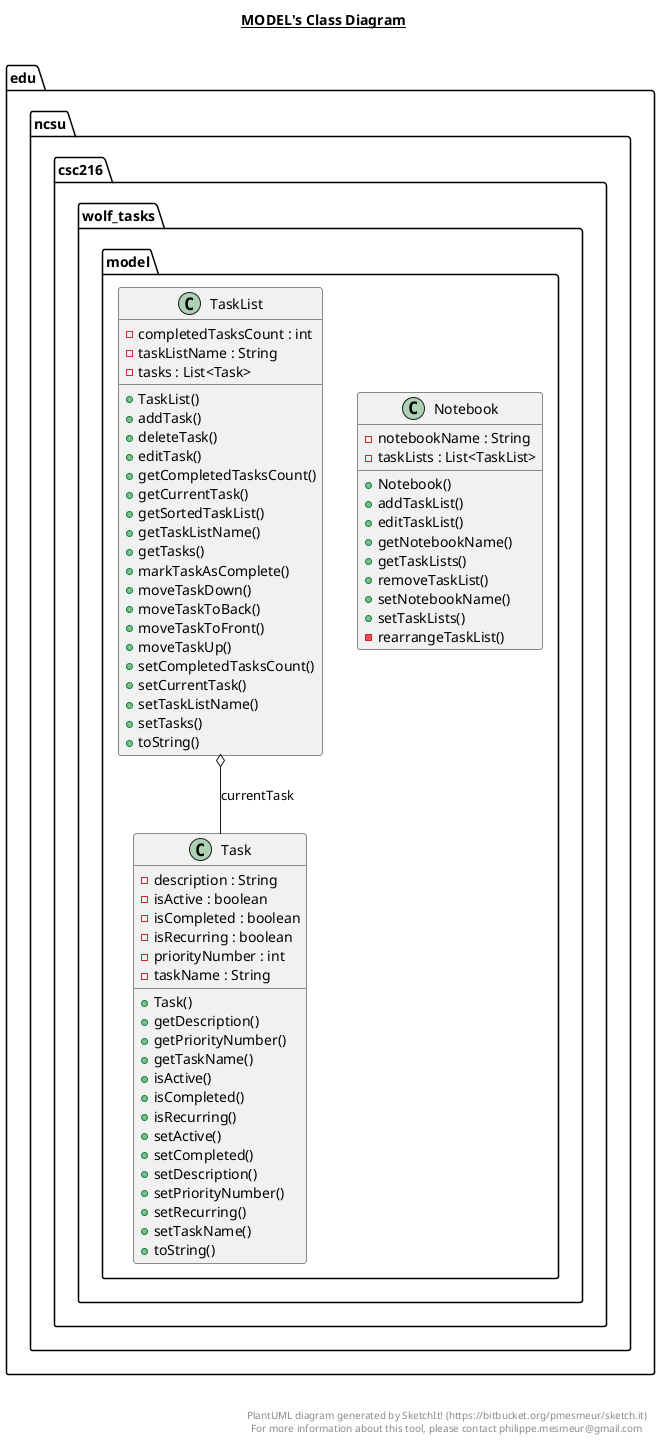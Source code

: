 @startuml

title __MODEL's Class Diagram__\n

  namespace edu.ncsu.csc216.wolf_tasks.model {
    class edu.ncsu.csc216.wolf_tasks.model.Notebook {
        - notebookName : String
        - taskLists : List<TaskList>
        + Notebook()
        + addTaskList()
        + editTaskList()
        + getNotebookName()
        + getTaskLists()
        + removeTaskList()
        + setNotebookName()
        + setTaskLists()
        - rearrangeTaskList()
    }
  }
  

  namespace edu.ncsu.csc216.wolf_tasks.model {
    class edu.ncsu.csc216.wolf_tasks.model.Task {
        - description : String
        - isActive : boolean
        - isCompleted : boolean
        - isRecurring : boolean
        - priorityNumber : int
        - taskName : String
        + Task()
        + getDescription()
        + getPriorityNumber()
        + getTaskName()
        + isActive()
        + isCompleted()
        + isRecurring()
        + setActive()
        + setCompleted()
        + setDescription()
        + setPriorityNumber()
        + setRecurring()
        + setTaskName()
        + toString()
    }
  }
  

  namespace edu.ncsu.csc216.wolf_tasks.model {
    class edu.ncsu.csc216.wolf_tasks.model.TaskList {
        - completedTasksCount : int
        - taskListName : String
        - tasks : List<Task>
        + TaskList()
        + addTask()
        + deleteTask()
        + editTask()
        + getCompletedTasksCount()
        + getCurrentTask()
        + getSortedTaskList()
        + getTaskListName()
        + getTasks()
        + markTaskAsComplete()
        + moveTaskDown()
        + moveTaskToBack()
        + moveTaskToFront()
        + moveTaskUp()
        + setCompletedTasksCount()
        + setCurrentTask()
        + setTaskListName()
        + setTasks()
        + toString()
    }
  }
  

  edu.ncsu.csc216.wolf_tasks.model.TaskList o-- edu.ncsu.csc216.wolf_tasks.model.Task : currentTask


right footer


PlantUML diagram generated by SketchIt! (https://bitbucket.org/pmesmeur/sketch.it)
For more information about this tool, please contact philippe.mesmeur@gmail.com
endfooter

@enduml
